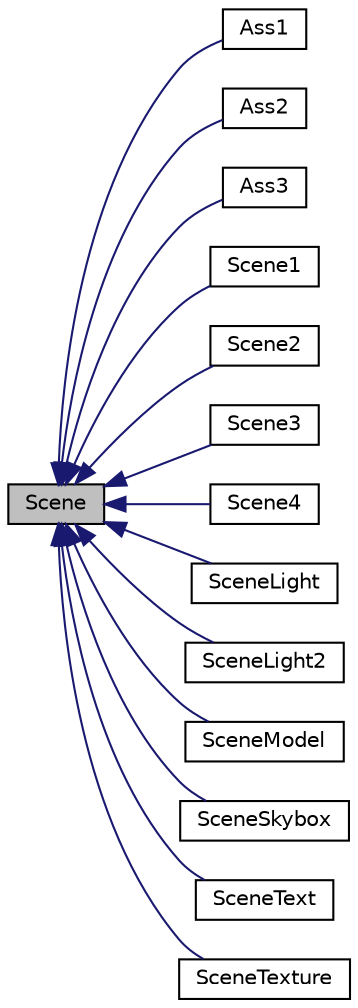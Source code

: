 digraph "Scene"
{
  bgcolor="transparent";
  edge [fontname="Helvetica",fontsize="10",labelfontname="Helvetica",labelfontsize="10"];
  node [fontname="Helvetica",fontsize="10",shape=record];
  rankdir="LR";
  Node1 [label="Scene",height=0.2,width=0.4,color="black", fillcolor="grey75", style="filled", fontcolor="black"];
  Node1 -> Node2 [dir="back",color="midnightblue",fontsize="10",style="solid",fontname="Helvetica"];
  Node2 [label="Ass1",height=0.2,width=0.4,color="black",URL="$classAss1.html"];
  Node1 -> Node3 [dir="back",color="midnightblue",fontsize="10",style="solid",fontname="Helvetica"];
  Node3 [label="Ass2",height=0.2,width=0.4,color="black",URL="$classAss2.html"];
  Node1 -> Node4 [dir="back",color="midnightblue",fontsize="10",style="solid",fontname="Helvetica"];
  Node4 [label="Ass3",height=0.2,width=0.4,color="black",URL="$classAss3.html"];
  Node1 -> Node5 [dir="back",color="midnightblue",fontsize="10",style="solid",fontname="Helvetica"];
  Node5 [label="Scene1",height=0.2,width=0.4,color="black",URL="$classScene1.html"];
  Node1 -> Node6 [dir="back",color="midnightblue",fontsize="10",style="solid",fontname="Helvetica"];
  Node6 [label="Scene2",height=0.2,width=0.4,color="black",URL="$classScene2.html"];
  Node1 -> Node7 [dir="back",color="midnightblue",fontsize="10",style="solid",fontname="Helvetica"];
  Node7 [label="Scene3",height=0.2,width=0.4,color="black",URL="$classScene3.html"];
  Node1 -> Node8 [dir="back",color="midnightblue",fontsize="10",style="solid",fontname="Helvetica"];
  Node8 [label="Scene4",height=0.2,width=0.4,color="black",URL="$classScene4.html"];
  Node1 -> Node9 [dir="back",color="midnightblue",fontsize="10",style="solid",fontname="Helvetica"];
  Node9 [label="SceneLight",height=0.2,width=0.4,color="black",URL="$classSceneLight.html"];
  Node1 -> Node10 [dir="back",color="midnightblue",fontsize="10",style="solid",fontname="Helvetica"];
  Node10 [label="SceneLight2",height=0.2,width=0.4,color="black",URL="$classSceneLight2.html"];
  Node1 -> Node11 [dir="back",color="midnightblue",fontsize="10",style="solid",fontname="Helvetica"];
  Node11 [label="SceneModel",height=0.2,width=0.4,color="black",URL="$classSceneModel.html"];
  Node1 -> Node12 [dir="back",color="midnightblue",fontsize="10",style="solid",fontname="Helvetica"];
  Node12 [label="SceneSkybox",height=0.2,width=0.4,color="black",URL="$classSceneSkybox.html"];
  Node1 -> Node13 [dir="back",color="midnightblue",fontsize="10",style="solid",fontname="Helvetica"];
  Node13 [label="SceneText",height=0.2,width=0.4,color="black",URL="$classSceneText.html"];
  Node1 -> Node14 [dir="back",color="midnightblue",fontsize="10",style="solid",fontname="Helvetica"];
  Node14 [label="SceneTexture",height=0.2,width=0.4,color="black",URL="$classSceneTexture.html"];
}
